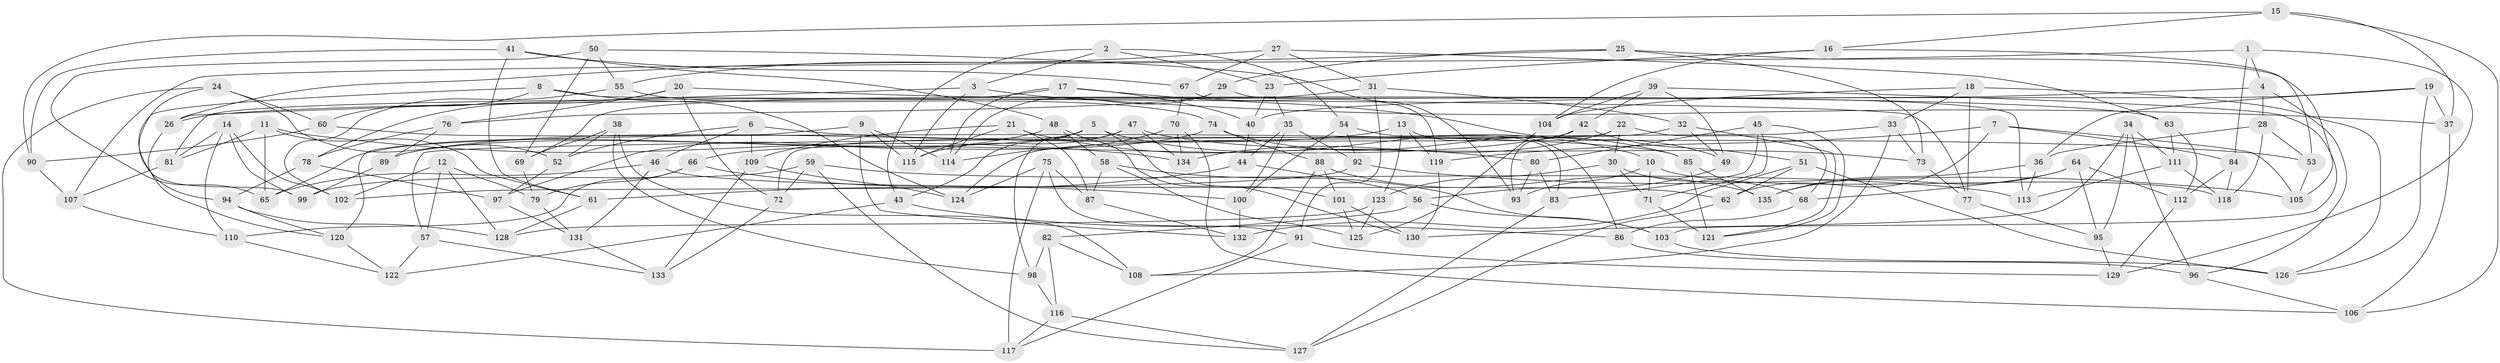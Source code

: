 // coarse degree distribution, {4: 0.6595744680851063, 8: 0.0425531914893617, 6: 0.22340425531914893, 7: 0.02127659574468085, 10: 0.010638297872340425, 5: 0.031914893617021274, 3: 0.010638297872340425}
// Generated by graph-tools (version 1.1) at 2025/20/03/04/25 18:20:44]
// undirected, 135 vertices, 270 edges
graph export_dot {
graph [start="1"]
  node [color=gray90,style=filled];
  1;
  2;
  3;
  4;
  5;
  6;
  7;
  8;
  9;
  10;
  11;
  12;
  13;
  14;
  15;
  16;
  17;
  18;
  19;
  20;
  21;
  22;
  23;
  24;
  25;
  26;
  27;
  28;
  29;
  30;
  31;
  32;
  33;
  34;
  35;
  36;
  37;
  38;
  39;
  40;
  41;
  42;
  43;
  44;
  45;
  46;
  47;
  48;
  49;
  50;
  51;
  52;
  53;
  54;
  55;
  56;
  57;
  58;
  59;
  60;
  61;
  62;
  63;
  64;
  65;
  66;
  67;
  68;
  69;
  70;
  71;
  72;
  73;
  74;
  75;
  76;
  77;
  78;
  79;
  80;
  81;
  82;
  83;
  84;
  85;
  86;
  87;
  88;
  89;
  90;
  91;
  92;
  93;
  94;
  95;
  96;
  97;
  98;
  99;
  100;
  101;
  102;
  103;
  104;
  105;
  106;
  107;
  108;
  109;
  110;
  111;
  112;
  113;
  114;
  115;
  116;
  117;
  118;
  119;
  120;
  121;
  122;
  123;
  124;
  125;
  126;
  127;
  128;
  129;
  130;
  131;
  132;
  133;
  134;
  135;
  1 -- 129;
  1 -- 84;
  1 -- 4;
  1 -- 107;
  2 -- 54;
  2 -- 43;
  2 -- 3;
  2 -- 23;
  3 -- 115;
  3 -- 26;
  3 -- 37;
  4 -- 96;
  4 -- 26;
  4 -- 28;
  5 -- 10;
  5 -- 65;
  5 -- 43;
  5 -- 101;
  6 -- 46;
  6 -- 109;
  6 -- 52;
  6 -- 53;
  7 -- 119;
  7 -- 84;
  7 -- 62;
  7 -- 105;
  8 -- 124;
  8 -- 60;
  8 -- 77;
  8 -- 94;
  9 -- 120;
  9 -- 132;
  9 -- 115;
  9 -- 114;
  10 -- 71;
  10 -- 118;
  10 -- 93;
  11 -- 134;
  11 -- 65;
  11 -- 61;
  11 -- 81;
  12 -- 102;
  12 -- 79;
  12 -- 57;
  12 -- 128;
  13 -- 123;
  13 -- 86;
  13 -- 119;
  13 -- 89;
  14 -- 81;
  14 -- 99;
  14 -- 110;
  14 -- 102;
  15 -- 106;
  15 -- 37;
  15 -- 90;
  15 -- 16;
  16 -- 53;
  16 -- 104;
  16 -- 23;
  17 -- 49;
  17 -- 40;
  17 -- 114;
  17 -- 81;
  18 -- 77;
  18 -- 104;
  18 -- 126;
  18 -- 33;
  19 -- 126;
  19 -- 37;
  19 -- 36;
  19 -- 40;
  20 -- 78;
  20 -- 72;
  20 -- 63;
  20 -- 76;
  21 -- 109;
  21 -- 80;
  21 -- 87;
  21 -- 115;
  22 -- 30;
  22 -- 134;
  22 -- 72;
  22 -- 68;
  23 -- 40;
  23 -- 35;
  24 -- 60;
  24 -- 117;
  24 -- 99;
  24 -- 52;
  25 -- 29;
  25 -- 26;
  25 -- 105;
  25 -- 73;
  26 -- 120;
  27 -- 67;
  27 -- 31;
  27 -- 63;
  27 -- 55;
  28 -- 36;
  28 -- 53;
  28 -- 118;
  29 -- 76;
  29 -- 113;
  29 -- 114;
  30 -- 123;
  30 -- 68;
  30 -- 71;
  31 -- 91;
  31 -- 69;
  31 -- 32;
  32 -- 124;
  32 -- 49;
  32 -- 121;
  33 -- 57;
  33 -- 73;
  33 -- 108;
  34 -- 111;
  34 -- 96;
  34 -- 130;
  34 -- 95;
  35 -- 100;
  35 -- 92;
  35 -- 44;
  36 -- 135;
  36 -- 113;
  37 -- 106;
  38 -- 108;
  38 -- 69;
  38 -- 52;
  38 -- 98;
  39 -- 104;
  39 -- 103;
  39 -- 49;
  39 -- 42;
  40 -- 44;
  41 -- 90;
  41 -- 67;
  41 -- 48;
  41 -- 61;
  42 -- 51;
  42 -- 66;
  42 -- 93;
  43 -- 86;
  43 -- 122;
  44 -- 56;
  44 -- 61;
  45 -- 121;
  45 -- 80;
  45 -- 71;
  45 -- 83;
  46 -- 62;
  46 -- 131;
  46 -- 65;
  47 -- 73;
  47 -- 98;
  47 -- 115;
  47 -- 134;
  48 -- 97;
  48 -- 58;
  48 -- 130;
  49 -- 56;
  50 -- 65;
  50 -- 69;
  50 -- 93;
  50 -- 55;
  51 -- 126;
  51 -- 132;
  51 -- 62;
  52 -- 97;
  53 -- 105;
  54 -- 92;
  54 -- 100;
  54 -- 83;
  55 -- 74;
  55 -- 102;
  56 -- 103;
  56 -- 82;
  57 -- 133;
  57 -- 122;
  58 -- 103;
  58 -- 87;
  58 -- 125;
  59 -- 72;
  59 -- 127;
  59 -- 113;
  59 -- 99;
  60 -- 85;
  60 -- 90;
  61 -- 128;
  62 -- 127;
  63 -- 112;
  63 -- 111;
  64 -- 135;
  64 -- 95;
  64 -- 112;
  64 -- 68;
  66 -- 100;
  66 -- 110;
  66 -- 79;
  67 -- 119;
  67 -- 70;
  68 -- 86;
  69 -- 79;
  70 -- 106;
  70 -- 134;
  70 -- 114;
  71 -- 121;
  72 -- 133;
  73 -- 77;
  74 -- 89;
  74 -- 88;
  74 -- 85;
  75 -- 124;
  75 -- 117;
  75 -- 91;
  75 -- 87;
  76 -- 89;
  76 -- 78;
  77 -- 95;
  78 -- 94;
  78 -- 97;
  79 -- 131;
  80 -- 83;
  80 -- 93;
  81 -- 107;
  82 -- 108;
  82 -- 116;
  82 -- 98;
  83 -- 127;
  84 -- 112;
  84 -- 118;
  85 -- 121;
  85 -- 135;
  86 -- 96;
  87 -- 132;
  88 -- 101;
  88 -- 135;
  88 -- 108;
  89 -- 99;
  90 -- 107;
  91 -- 117;
  91 -- 129;
  92 -- 102;
  92 -- 105;
  94 -- 128;
  94 -- 120;
  95 -- 129;
  96 -- 106;
  97 -- 131;
  98 -- 116;
  100 -- 132;
  101 -- 125;
  101 -- 130;
  103 -- 126;
  104 -- 125;
  107 -- 110;
  109 -- 124;
  109 -- 133;
  110 -- 122;
  111 -- 113;
  111 -- 118;
  112 -- 129;
  116 -- 127;
  116 -- 117;
  119 -- 130;
  120 -- 122;
  123 -- 128;
  123 -- 125;
  131 -- 133;
}
